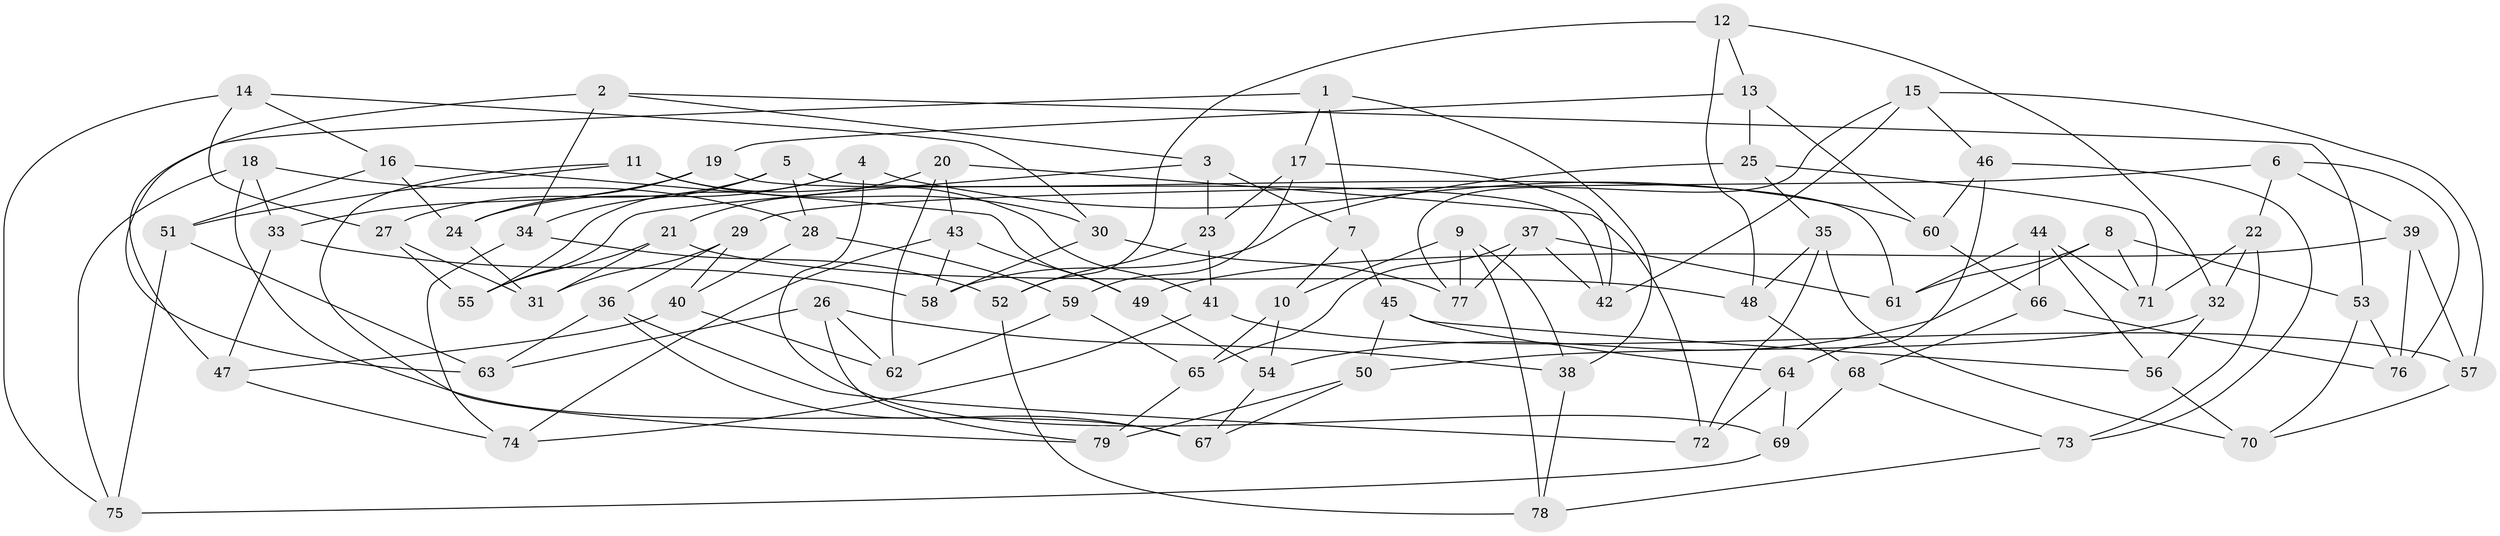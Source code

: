// Generated by graph-tools (version 1.1) at 2025/58/03/09/25 04:58:51]
// undirected, 79 vertices, 158 edges
graph export_dot {
graph [start="1"]
  node [color=gray90,style=filled];
  1;
  2;
  3;
  4;
  5;
  6;
  7;
  8;
  9;
  10;
  11;
  12;
  13;
  14;
  15;
  16;
  17;
  18;
  19;
  20;
  21;
  22;
  23;
  24;
  25;
  26;
  27;
  28;
  29;
  30;
  31;
  32;
  33;
  34;
  35;
  36;
  37;
  38;
  39;
  40;
  41;
  42;
  43;
  44;
  45;
  46;
  47;
  48;
  49;
  50;
  51;
  52;
  53;
  54;
  55;
  56;
  57;
  58;
  59;
  60;
  61;
  62;
  63;
  64;
  65;
  66;
  67;
  68;
  69;
  70;
  71;
  72;
  73;
  74;
  75;
  76;
  77;
  78;
  79;
  1 -- 47;
  1 -- 17;
  1 -- 38;
  1 -- 7;
  2 -- 63;
  2 -- 3;
  2 -- 53;
  2 -- 34;
  3 -- 7;
  3 -- 23;
  3 -- 55;
  4 -- 69;
  4 -- 55;
  4 -- 24;
  4 -- 60;
  5 -- 28;
  5 -- 61;
  5 -- 34;
  5 -- 27;
  6 -- 39;
  6 -- 22;
  6 -- 29;
  6 -- 76;
  7 -- 45;
  7 -- 10;
  8 -- 61;
  8 -- 71;
  8 -- 53;
  8 -- 54;
  9 -- 38;
  9 -- 10;
  9 -- 78;
  9 -- 77;
  10 -- 54;
  10 -- 65;
  11 -- 30;
  11 -- 51;
  11 -- 79;
  11 -- 41;
  12 -- 48;
  12 -- 13;
  12 -- 52;
  12 -- 32;
  13 -- 60;
  13 -- 19;
  13 -- 25;
  14 -- 30;
  14 -- 75;
  14 -- 27;
  14 -- 16;
  15 -- 46;
  15 -- 42;
  15 -- 77;
  15 -- 57;
  16 -- 51;
  16 -- 24;
  16 -- 49;
  17 -- 42;
  17 -- 23;
  17 -- 59;
  18 -- 75;
  18 -- 67;
  18 -- 33;
  18 -- 28;
  19 -- 33;
  19 -- 24;
  19 -- 42;
  20 -- 62;
  20 -- 21;
  20 -- 43;
  20 -- 72;
  21 -- 48;
  21 -- 55;
  21 -- 31;
  22 -- 32;
  22 -- 71;
  22 -- 73;
  23 -- 41;
  23 -- 52;
  24 -- 31;
  25 -- 71;
  25 -- 35;
  25 -- 58;
  26 -- 62;
  26 -- 63;
  26 -- 38;
  26 -- 79;
  27 -- 55;
  27 -- 31;
  28 -- 59;
  28 -- 40;
  29 -- 40;
  29 -- 31;
  29 -- 36;
  30 -- 77;
  30 -- 58;
  32 -- 50;
  32 -- 56;
  33 -- 58;
  33 -- 47;
  34 -- 52;
  34 -- 74;
  35 -- 70;
  35 -- 48;
  35 -- 72;
  36 -- 72;
  36 -- 63;
  36 -- 67;
  37 -- 65;
  37 -- 77;
  37 -- 42;
  37 -- 61;
  38 -- 78;
  39 -- 49;
  39 -- 76;
  39 -- 57;
  40 -- 62;
  40 -- 47;
  41 -- 74;
  41 -- 57;
  43 -- 58;
  43 -- 74;
  43 -- 49;
  44 -- 66;
  44 -- 56;
  44 -- 71;
  44 -- 61;
  45 -- 64;
  45 -- 56;
  45 -- 50;
  46 -- 73;
  46 -- 64;
  46 -- 60;
  47 -- 74;
  48 -- 68;
  49 -- 54;
  50 -- 79;
  50 -- 67;
  51 -- 63;
  51 -- 75;
  52 -- 78;
  53 -- 70;
  53 -- 76;
  54 -- 67;
  56 -- 70;
  57 -- 70;
  59 -- 62;
  59 -- 65;
  60 -- 66;
  64 -- 69;
  64 -- 72;
  65 -- 79;
  66 -- 76;
  66 -- 68;
  68 -- 73;
  68 -- 69;
  69 -- 75;
  73 -- 78;
}
